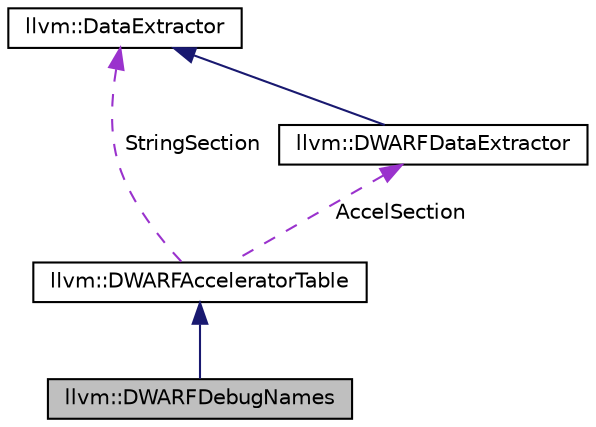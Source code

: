 digraph "llvm::DWARFDebugNames"
{
 // LATEX_PDF_SIZE
  bgcolor="transparent";
  edge [fontname="Helvetica",fontsize="10",labelfontname="Helvetica",labelfontsize="10"];
  node [fontname="Helvetica",fontsize="10",shape="box"];
  Node1 [label="llvm::DWARFDebugNames",height=0.2,width=0.4,color="black", fillcolor="grey75", style="filled", fontcolor="black",tooltip=".debug_names section consists of one or more units."];
  Node2 -> Node1 [dir="back",color="midnightblue",fontsize="10",style="solid",fontname="Helvetica"];
  Node2 [label="llvm::DWARFAcceleratorTable",height=0.2,width=0.4,color="black",URL="$classllvm_1_1DWARFAcceleratorTable.html",tooltip="The accelerator tables are designed to allow efficient random access (using a symbol name as a key) i..."];
  Node3 -> Node2 [dir="back",color="darkorchid3",fontsize="10",style="dashed",label=" AccelSection" ,fontname="Helvetica"];
  Node3 [label="llvm::DWARFDataExtractor",height=0.2,width=0.4,color="black",URL="$classllvm_1_1DWARFDataExtractor.html",tooltip="A DataExtractor (typically for an in-memory copy of an object-file section) plus a relocation map for..."];
  Node4 -> Node3 [dir="back",color="midnightblue",fontsize="10",style="solid",fontname="Helvetica"];
  Node4 [label="llvm::DataExtractor",height=0.2,width=0.4,color="black",URL="$classllvm_1_1DataExtractor.html",tooltip=" "];
  Node4 -> Node2 [dir="back",color="darkorchid3",fontsize="10",style="dashed",label=" StringSection" ,fontname="Helvetica"];
}
